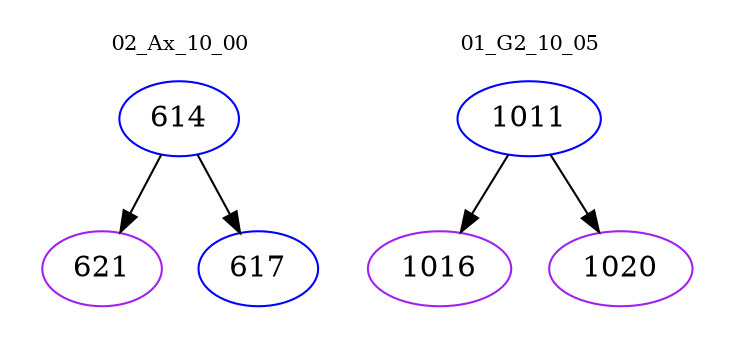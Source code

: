 digraph{
subgraph cluster_0 {
color = white
label = "02_Ax_10_00";
fontsize=10;
T0_614 [label="614", color="blue"]
T0_614 -> T0_621 [color="black"]
T0_621 [label="621", color="purple"]
T0_614 -> T0_617 [color="black"]
T0_617 [label="617", color="blue"]
}
subgraph cluster_1 {
color = white
label = "01_G2_10_05";
fontsize=10;
T1_1011 [label="1011", color="blue"]
T1_1011 -> T1_1016 [color="black"]
T1_1016 [label="1016", color="purple"]
T1_1011 -> T1_1020 [color="black"]
T1_1020 [label="1020", color="purple"]
}
}
